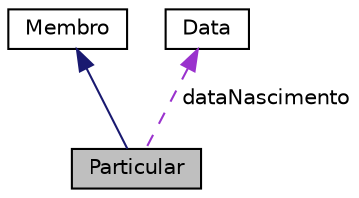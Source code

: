 digraph "Particular"
{
  edge [fontname="Helvetica",fontsize="10",labelfontname="Helvetica",labelfontsize="10"];
  node [fontname="Helvetica",fontsize="10",shape=record];
  Node1 [label="Particular",height=0.2,width=0.4,color="black", fillcolor="grey75", style="filled", fontcolor="black"];
  Node2 -> Node1 [dir="back",color="midnightblue",fontsize="10",style="solid",fontname="Helvetica"];
  Node2 [label="Membro",height=0.2,width=0.4,color="black", fillcolor="white", style="filled",URL="$class_membro.html"];
  Node3 -> Node1 [dir="back",color="darkorchid3",fontsize="10",style="dashed",label=" dataNascimento" ,fontname="Helvetica"];
  Node3 [label="Data",height=0.2,width=0.4,color="black", fillcolor="white", style="filled",URL="$class_data.html"];
}
